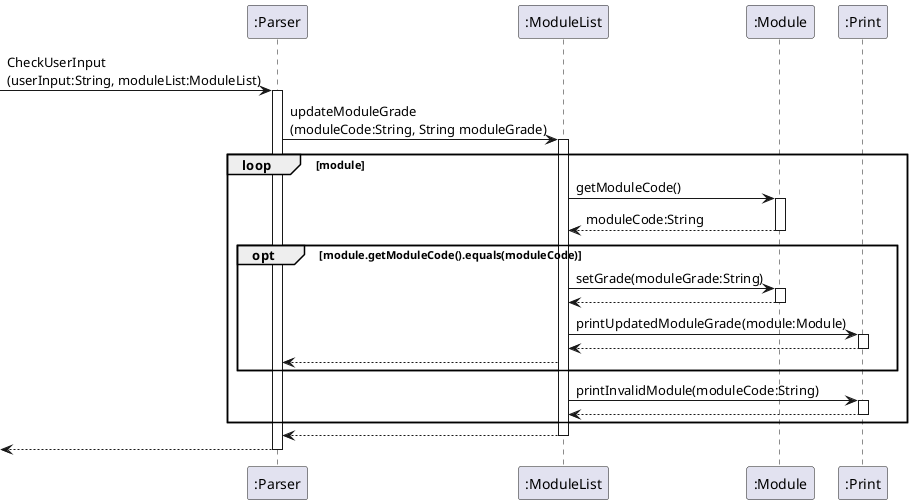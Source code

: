 @startuml

participant ":Parser" as Parser
participant ":ModuleList" as ML
participant ":Module" as Mod
participant ":Print" as Print
[->Parser : CheckUserInput\n(userInput:String, moduleList:ModuleList)
activate Parser
Parser->ML : updateModuleGrade\n(moduleCode:String, String moduleGrade)
activate ML
loop module
    ML -> Mod : getModuleCode()
    activate Mod
    Mod --> ML : moduleCode:String
    deactivate Mod
    opt module.getModuleCode().equals(moduleCode)
        ML -> Mod : setGrade(moduleGrade:String)
        activate Mod
        Mod --> ML
        deactivate Mod
        ML -> Print : printUpdatedModuleGrade(module:Module)
        activate Print
        Print --> ML
        deactivate Print
        ML --> Parser
    end

        ML -> Print : printInvalidModule(moduleCode:String)
        activate Print
        Print --> ML
        deactivate Print

end
ML --> Parser
deactivate ML
Parser-->[
deactivate Parser

@enduml